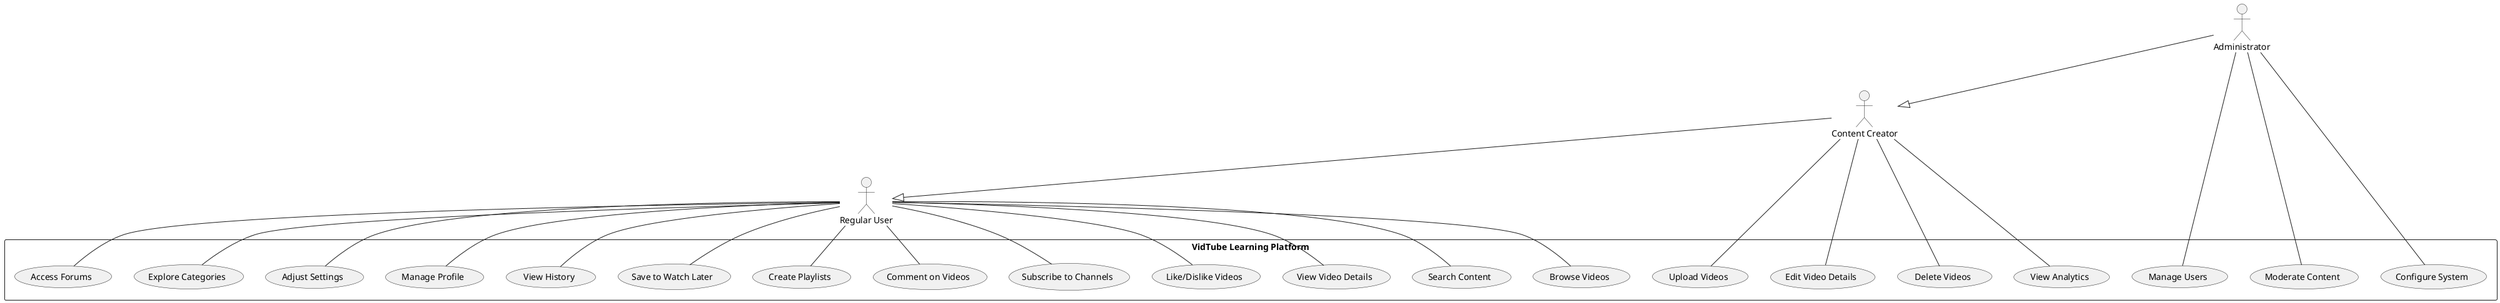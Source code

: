 
@startuml VidTube Learning Platform - Use Case Diagram

' Define actors
actor "Regular User" as User
actor "Content Creator" as Creator
actor "Administrator" as Admin

' Regular User inherits from Creator and Admin
Creator --|> User
Admin --|> Creator

rectangle "VidTube Learning Platform" {
  ' User use cases
  usecase "Browse Videos" as UC1
  usecase "Search Content" as UC2
  usecase "View Video Details" as UC3
  usecase "Like/Dislike Videos" as UC4
  usecase "Subscribe to Channels" as UC5
  usecase "Comment on Videos" as UC6
  usecase "Create Playlists" as UC7
  usecase "Save to Watch Later" as UC8
  usecase "View History" as UC9
  usecase "Manage Profile" as UC10
  usecase "Adjust Settings" as UC11
  usecase "Explore Categories" as UC12
  usecase "Access Forums" as UC13
  
  ' Content Creator use cases
  usecase "Upload Videos" as UC14
  usecase "Edit Video Details" as UC15
  usecase "Delete Videos" as UC16
  usecase "View Analytics" as UC17
  
  ' Administrator use cases
  usecase "Manage Users" as UC18
  usecase "Moderate Content" as UC19
  usecase "Configure System" as UC20

  ' Connect actors with use cases
  User -- UC1
  User -- UC2
  User -- UC3
  User -- UC4
  User -- UC5
  User -- UC6
  User -- UC7
  User -- UC8
  User -- UC9
  User -- UC10
  User -- UC11
  User -- UC12
  User -- UC13
  
  Creator -- UC14
  Creator -- UC15
  Creator -- UC16
  Creator -- UC17
  
  Admin -- UC18
  Admin -- UC19
  Admin -- UC20
}

@enduml
